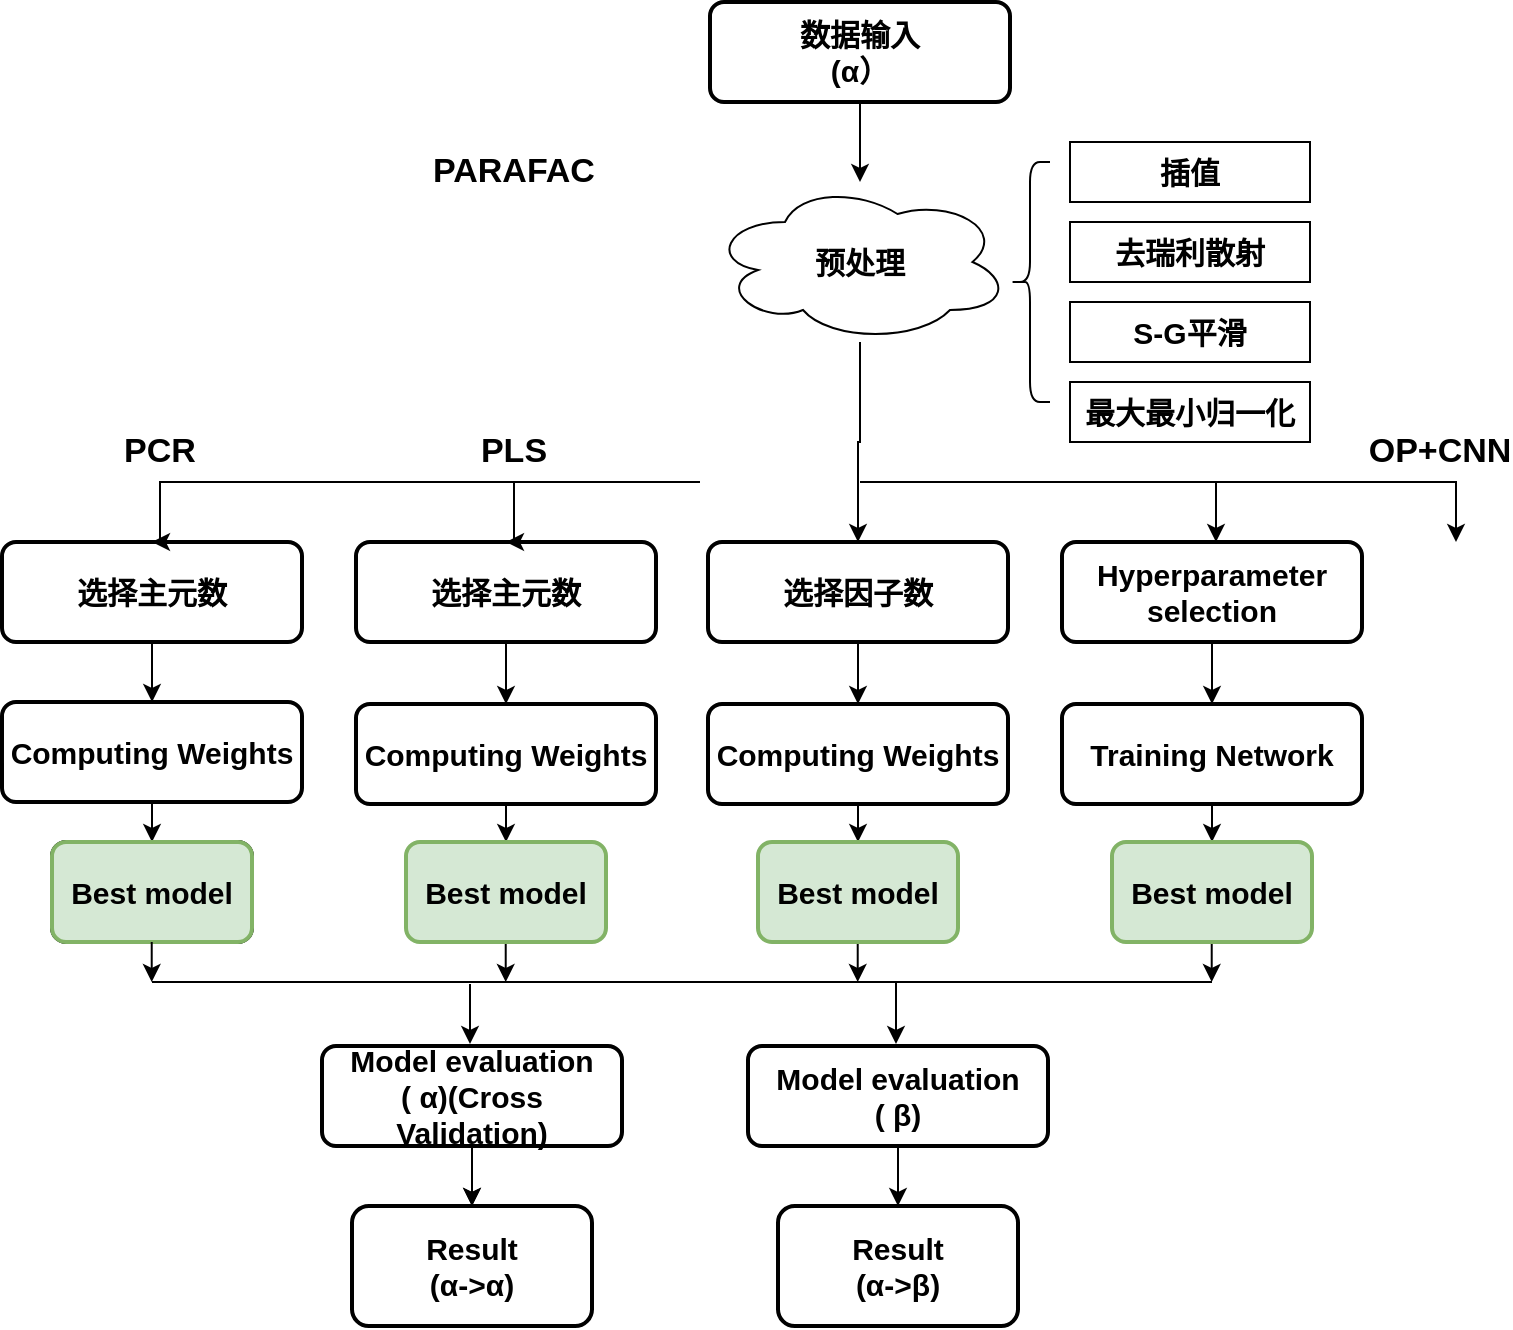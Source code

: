 <mxfile version="22.1.18" type="github">
  <diagram name="第 1 页" id="fnBkCTot6Ez0o81d7CIG">
    <mxGraphModel dx="2127" dy="700" grid="1" gridSize="10" guides="1" tooltips="1" connect="1" arrows="1" fold="1" page="1" pageScale="1" pageWidth="827" pageHeight="1169" math="0" shadow="0">
      <root>
        <mxCell id="0" />
        <mxCell id="1" parent="0" />
        <mxCell id="kYNa-zEm1gCkG2qr6x2S-17" value="" style="edgeStyle=orthogonalEdgeStyle;rounded=0;orthogonalLoop=1;jettySize=auto;html=1;fontSize=15;fontStyle=1" parent="1" source="kYNa-zEm1gCkG2qr6x2S-15" target="kYNa-zEm1gCkG2qr6x2S-16" edge="1">
          <mxGeometry relative="1" as="geometry" />
        </mxCell>
        <mxCell id="kYNa-zEm1gCkG2qr6x2S-15" value="数据输入&lt;br style=&quot;font-size: 15px;&quot;&gt;(α）" style="rounded=1;whiteSpace=wrap;html=1;absoluteArcSize=1;arcSize=14;strokeWidth=2;fontSize=15;fontStyle=1" parent="1" vertex="1">
          <mxGeometry x="330" y="80" width="150" height="50" as="geometry" />
        </mxCell>
        <mxCell id="RQuAEKyiK-EMNLNWBClG-1" value="" style="edgeStyle=orthogonalEdgeStyle;rounded=0;orthogonalLoop=1;jettySize=auto;html=1;" edge="1" parent="1" source="kYNa-zEm1gCkG2qr6x2S-16" target="kYNa-zEm1gCkG2qr6x2S-28">
          <mxGeometry relative="1" as="geometry" />
        </mxCell>
        <mxCell id="kYNa-zEm1gCkG2qr6x2S-16" value="预处理" style="ellipse;shape=cloud;whiteSpace=wrap;html=1;fontSize=15;fontStyle=1" parent="1" vertex="1">
          <mxGeometry x="330" y="170" width="150" height="80" as="geometry" />
        </mxCell>
        <mxCell id="kYNa-zEm1gCkG2qr6x2S-18" value="" style="shape=curlyBracket;whiteSpace=wrap;html=1;rounded=1;labelPosition=left;verticalLabelPosition=middle;align=right;verticalAlign=middle;fontSize=15;fontStyle=1" parent="1" vertex="1">
          <mxGeometry x="480" y="160" width="20" height="120" as="geometry" />
        </mxCell>
        <mxCell id="kYNa-zEm1gCkG2qr6x2S-19" value="插值" style="rounded=0;whiteSpace=wrap;html=1;fontSize=15;fontStyle=1" parent="1" vertex="1">
          <mxGeometry x="510" y="150" width="120" height="30" as="geometry" />
        </mxCell>
        <mxCell id="kYNa-zEm1gCkG2qr6x2S-20" value="去瑞利散射" style="rounded=0;whiteSpace=wrap;html=1;fontSize=15;fontStyle=1" parent="1" vertex="1">
          <mxGeometry x="510" y="190" width="120" height="30" as="geometry" />
        </mxCell>
        <mxCell id="kYNa-zEm1gCkG2qr6x2S-21" value="最大最小归一化" style="rounded=0;whiteSpace=wrap;html=1;fontSize=15;fontStyle=1" parent="1" vertex="1">
          <mxGeometry x="510" y="270" width="120" height="30" as="geometry" />
        </mxCell>
        <mxCell id="kYNa-zEm1gCkG2qr6x2S-22" value="S-G平滑" style="rounded=0;whiteSpace=wrap;html=1;fontSize=15;fontStyle=1" parent="1" vertex="1">
          <mxGeometry x="510" y="230" width="120" height="30" as="geometry" />
        </mxCell>
        <mxCell id="kYNa-zEm1gCkG2qr6x2S-31" value="" style="edgeStyle=orthogonalEdgeStyle;rounded=0;orthogonalLoop=1;jettySize=auto;html=1;fontSize=15;fontStyle=1" parent="1" source="kYNa-zEm1gCkG2qr6x2S-26" edge="1">
          <mxGeometry relative="1" as="geometry">
            <mxPoint x="51.034" y="430" as="targetPoint" />
          </mxGeometry>
        </mxCell>
        <mxCell id="kYNa-zEm1gCkG2qr6x2S-26" value="选择主元数" style="rounded=1;whiteSpace=wrap;html=1;absoluteArcSize=1;arcSize=14;strokeWidth=2;fontSize=15;fontStyle=1" parent="1" vertex="1">
          <mxGeometry x="-24" y="350" width="150" height="50" as="geometry" />
        </mxCell>
        <mxCell id="kYNa-zEm1gCkG2qr6x2S-39" value="" style="edgeStyle=orthogonalEdgeStyle;rounded=0;orthogonalLoop=1;jettySize=auto;html=1;fontSize=15;fontStyle=1" parent="1" source="kYNa-zEm1gCkG2qr6x2S-27" target="kYNa-zEm1gCkG2qr6x2S-37" edge="1">
          <mxGeometry relative="1" as="geometry" />
        </mxCell>
        <mxCell id="kYNa-zEm1gCkG2qr6x2S-27" value="选择主元数" style="rounded=1;whiteSpace=wrap;html=1;absoluteArcSize=1;arcSize=14;strokeWidth=2;fontSize=15;fontStyle=1" parent="1" vertex="1">
          <mxGeometry x="153" y="350" width="150" height="50" as="geometry" />
        </mxCell>
        <mxCell id="kYNa-zEm1gCkG2qr6x2S-41" value="" style="edgeStyle=orthogonalEdgeStyle;rounded=0;orthogonalLoop=1;jettySize=auto;html=1;fontSize=15;fontStyle=1" parent="1" source="kYNa-zEm1gCkG2qr6x2S-28" target="kYNa-zEm1gCkG2qr6x2S-40" edge="1">
          <mxGeometry relative="1" as="geometry" />
        </mxCell>
        <mxCell id="kYNa-zEm1gCkG2qr6x2S-28" value="选择因子数" style="rounded=1;whiteSpace=wrap;html=1;absoluteArcSize=1;arcSize=14;strokeWidth=2;fontSize=15;fontStyle=1" parent="1" vertex="1">
          <mxGeometry x="329" y="350" width="150" height="50" as="geometry" />
        </mxCell>
        <mxCell id="kYNa-zEm1gCkG2qr6x2S-45" value="" style="edgeStyle=orthogonalEdgeStyle;rounded=0;orthogonalLoop=1;jettySize=auto;html=1;fontSize=15;fontStyle=1" parent="1" source="kYNa-zEm1gCkG2qr6x2S-29" target="kYNa-zEm1gCkG2qr6x2S-44" edge="1">
          <mxGeometry relative="1" as="geometry" />
        </mxCell>
        <mxCell id="kYNa-zEm1gCkG2qr6x2S-29" value="Hyperparameter&lt;br style=&quot;font-size: 15px;&quot;&gt;selection" style="rounded=1;whiteSpace=wrap;html=1;absoluteArcSize=1;arcSize=14;strokeWidth=2;fontSize=15;fontStyle=1" parent="1" vertex="1">
          <mxGeometry x="506" y="350" width="150" height="50" as="geometry" />
        </mxCell>
        <mxCell id="kYNa-zEm1gCkG2qr6x2S-59" value="" style="edgeStyle=orthogonalEdgeStyle;rounded=0;orthogonalLoop=1;jettySize=auto;html=1;fontSize=15;fontStyle=1" parent="1" source="kYNa-zEm1gCkG2qr6x2S-36" target="kYNa-zEm1gCkG2qr6x2S-47" edge="1">
          <mxGeometry relative="1" as="geometry" />
        </mxCell>
        <mxCell id="kYNa-zEm1gCkG2qr6x2S-36" value="Computing Weights" style="rounded=1;whiteSpace=wrap;html=1;absoluteArcSize=1;arcSize=14;strokeWidth=2;fontSize=15;fontStyle=1" parent="1" vertex="1">
          <mxGeometry x="-24" y="430" width="150" height="50" as="geometry" />
        </mxCell>
        <mxCell id="kYNa-zEm1gCkG2qr6x2S-58" value="" style="edgeStyle=orthogonalEdgeStyle;rounded=0;orthogonalLoop=1;jettySize=auto;html=1;fontSize=15;fontStyle=1" parent="1" source="kYNa-zEm1gCkG2qr6x2S-37" target="kYNa-zEm1gCkG2qr6x2S-48" edge="1">
          <mxGeometry relative="1" as="geometry" />
        </mxCell>
        <mxCell id="kYNa-zEm1gCkG2qr6x2S-37" value="Computing Weights" style="rounded=1;whiteSpace=wrap;html=1;absoluteArcSize=1;arcSize=14;strokeWidth=2;fontSize=15;fontStyle=1" parent="1" vertex="1">
          <mxGeometry x="153" y="431" width="150" height="50" as="geometry" />
        </mxCell>
        <mxCell id="kYNa-zEm1gCkG2qr6x2S-57" value="" style="edgeStyle=orthogonalEdgeStyle;rounded=0;orthogonalLoop=1;jettySize=auto;html=1;fontSize=15;fontStyle=1" parent="1" source="kYNa-zEm1gCkG2qr6x2S-40" target="kYNa-zEm1gCkG2qr6x2S-49" edge="1">
          <mxGeometry relative="1" as="geometry" />
        </mxCell>
        <mxCell id="kYNa-zEm1gCkG2qr6x2S-40" value="Computing Weights" style="rounded=1;whiteSpace=wrap;html=1;absoluteArcSize=1;arcSize=14;strokeWidth=2;fontSize=15;fontStyle=1" parent="1" vertex="1">
          <mxGeometry x="329" y="431" width="150" height="50" as="geometry" />
        </mxCell>
        <mxCell id="kYNa-zEm1gCkG2qr6x2S-55" value="" style="edgeStyle=orthogonalEdgeStyle;rounded=0;orthogonalLoop=1;jettySize=auto;html=1;fontSize=15;fontStyle=1" parent="1" source="kYNa-zEm1gCkG2qr6x2S-44" target="kYNa-zEm1gCkG2qr6x2S-54" edge="1">
          <mxGeometry relative="1" as="geometry" />
        </mxCell>
        <mxCell id="kYNa-zEm1gCkG2qr6x2S-44" value="Training Network" style="rounded=1;whiteSpace=wrap;html=1;absoluteArcSize=1;arcSize=14;strokeWidth=2;fontSize=15;fontStyle=1" parent="1" vertex="1">
          <mxGeometry x="506" y="431" width="150" height="50" as="geometry" />
        </mxCell>
        <mxCell id="kYNa-zEm1gCkG2qr6x2S-47" value="Best model" style="rounded=1;whiteSpace=wrap;html=1;absoluteArcSize=1;arcSize=14;strokeWidth=2;fontSize=15;fontStyle=1" parent="1" vertex="1">
          <mxGeometry x="1" y="500" width="100" height="50" as="geometry" />
        </mxCell>
        <mxCell id="kYNa-zEm1gCkG2qr6x2S-48" value="Best model" style="rounded=1;whiteSpace=wrap;html=1;absoluteArcSize=1;arcSize=14;strokeWidth=2;fillColor=#d5e8d4;strokeColor=#82b366;fontSize=15;fontStyle=1" parent="1" vertex="1">
          <mxGeometry x="178" y="500" width="100" height="50" as="geometry" />
        </mxCell>
        <mxCell id="kYNa-zEm1gCkG2qr6x2S-49" value="Best model" style="rounded=1;whiteSpace=wrap;html=1;absoluteArcSize=1;arcSize=14;strokeWidth=2;fillColor=#d5e8d4;strokeColor=#82b366;fontSize=15;fontStyle=1" parent="1" vertex="1">
          <mxGeometry x="354" y="500" width="100" height="50" as="geometry" />
        </mxCell>
        <mxCell id="kYNa-zEm1gCkG2qr6x2S-51" value="" style="edgeStyle=orthogonalEdgeStyle;rounded=0;orthogonalLoop=1;jettySize=auto;html=1;fontSize=15;fontStyle=1" parent="1" edge="1">
          <mxGeometry relative="1" as="geometry">
            <mxPoint x="405" y="320" as="sourcePoint" />
            <mxPoint x="583" y="350" as="targetPoint" />
            <Array as="points">
              <mxPoint x="495" y="320" />
              <mxPoint x="583" y="320" />
            </Array>
          </mxGeometry>
        </mxCell>
        <mxCell id="kYNa-zEm1gCkG2qr6x2S-52" value="" style="edgeStyle=orthogonalEdgeStyle;rounded=0;orthogonalLoop=1;jettySize=auto;html=1;entryX=0.5;entryY=0;entryDx=0;entryDy=0;fontSize=15;fontStyle=1" parent="1" target="kYNa-zEm1gCkG2qr6x2S-26" edge="1">
          <mxGeometry relative="1" as="geometry">
            <mxPoint x="325" y="320" as="sourcePoint" />
            <mxPoint x="593" y="360" as="targetPoint" />
            <Array as="points">
              <mxPoint x="55" y="320" />
            </Array>
          </mxGeometry>
        </mxCell>
        <mxCell id="kYNa-zEm1gCkG2qr6x2S-53" value="" style="edgeStyle=orthogonalEdgeStyle;rounded=0;orthogonalLoop=1;jettySize=auto;html=1;entryX=0.5;entryY=0;entryDx=0;entryDy=0;fontSize=15;fontStyle=1" parent="1" target="kYNa-zEm1gCkG2qr6x2S-27" edge="1">
          <mxGeometry relative="1" as="geometry">
            <mxPoint x="325" y="320" as="sourcePoint" />
            <mxPoint x="418" y="360" as="targetPoint" />
            <Array as="points">
              <mxPoint x="232" y="320" />
            </Array>
          </mxGeometry>
        </mxCell>
        <mxCell id="kYNa-zEm1gCkG2qr6x2S-54" value="Best model" style="rounded=1;whiteSpace=wrap;html=1;absoluteArcSize=1;arcSize=14;strokeWidth=2;fillColor=#d5e8d4;strokeColor=#82b366;fontSize=15;fontStyle=1" parent="1" vertex="1">
          <mxGeometry x="531" y="500" width="100" height="50" as="geometry" />
        </mxCell>
        <mxCell id="kYNa-zEm1gCkG2qr6x2S-60" value="Best model" style="rounded=1;whiteSpace=wrap;html=1;absoluteArcSize=1;arcSize=14;strokeWidth=2;fillColor=#d5e8d4;strokeColor=#82b366;fontSize=15;fontStyle=1" parent="1" vertex="1">
          <mxGeometry x="1" y="500" width="100" height="50" as="geometry" />
        </mxCell>
        <mxCell id="kYNa-zEm1gCkG2qr6x2S-66" value="" style="edgeStyle=orthogonalEdgeStyle;rounded=0;orthogonalLoop=1;jettySize=auto;html=1;fontSize=15;fontStyle=1" parent="1" source="kYNa-zEm1gCkG2qr6x2S-61" target="kYNa-zEm1gCkG2qr6x2S-65" edge="1">
          <mxGeometry relative="1" as="geometry" />
        </mxCell>
        <mxCell id="kYNa-zEm1gCkG2qr6x2S-61" value="Model evaluation&lt;br style=&quot;font-size: 15px;&quot;&gt;(&amp;nbsp;β)" style="rounded=1;whiteSpace=wrap;html=1;absoluteArcSize=1;arcSize=14;strokeWidth=2;fontSize=15;fontStyle=1" parent="1" vertex="1">
          <mxGeometry x="349" y="602" width="150" height="50" as="geometry" />
        </mxCell>
        <mxCell id="kYNa-zEm1gCkG2qr6x2S-64" value="" style="edgeStyle=orthogonalEdgeStyle;rounded=0;orthogonalLoop=1;jettySize=auto;html=1;fontSize=15;fontStyle=1" parent="1" source="kYNa-zEm1gCkG2qr6x2S-62" target="kYNa-zEm1gCkG2qr6x2S-63" edge="1">
          <mxGeometry relative="1" as="geometry" />
        </mxCell>
        <mxCell id="kYNa-zEm1gCkG2qr6x2S-73" value="" style="edgeStyle=orthogonalEdgeStyle;rounded=0;orthogonalLoop=1;jettySize=auto;html=1;" parent="1" source="kYNa-zEm1gCkG2qr6x2S-62" target="kYNa-zEm1gCkG2qr6x2S-63" edge="1">
          <mxGeometry relative="1" as="geometry" />
        </mxCell>
        <mxCell id="kYNa-zEm1gCkG2qr6x2S-62" value="Model evaluation&lt;br style=&quot;font-size: 15px;&quot;&gt;( α)(Cross Validation)" style="rounded=1;whiteSpace=wrap;html=1;absoluteArcSize=1;arcSize=14;strokeWidth=2;fontSize=15;fontStyle=1" parent="1" vertex="1">
          <mxGeometry x="136" y="602" width="150" height="50" as="geometry" />
        </mxCell>
        <mxCell id="kYNa-zEm1gCkG2qr6x2S-63" value="Result&lt;br style=&quot;font-size: 15px;&quot;&gt;(α-&amp;gt;α)" style="whiteSpace=wrap;html=1;rounded=1;arcSize=14;strokeWidth=2;fontSize=15;fontStyle=1" parent="1" vertex="1">
          <mxGeometry x="151" y="682" width="120" height="60" as="geometry" />
        </mxCell>
        <mxCell id="kYNa-zEm1gCkG2qr6x2S-65" value="Result&lt;br style=&quot;font-size: 15px;&quot;&gt;(α-&amp;gt;β)" style="whiteSpace=wrap;html=1;rounded=1;arcSize=14;strokeWidth=2;fontSize=15;fontStyle=1" parent="1" vertex="1">
          <mxGeometry x="364" y="682" width="120" height="60" as="geometry" />
        </mxCell>
        <mxCell id="kYNa-zEm1gCkG2qr6x2S-67" value="" style="endArrow=none;html=1;rounded=0;" parent="1" edge="1">
          <mxGeometry width="50" height="50" relative="1" as="geometry">
            <mxPoint x="51" y="570" as="sourcePoint" />
            <mxPoint x="581" y="570" as="targetPoint" />
          </mxGeometry>
        </mxCell>
        <mxCell id="kYNa-zEm1gCkG2qr6x2S-69" value="" style="edgeStyle=orthogonalEdgeStyle;rounded=0;orthogonalLoop=1;jettySize=auto;html=1;fontSize=15;fontStyle=1" parent="1" edge="1">
          <mxGeometry relative="1" as="geometry">
            <mxPoint x="50.86" y="550" as="sourcePoint" />
            <mxPoint x="50.86" y="570" as="targetPoint" />
          </mxGeometry>
        </mxCell>
        <mxCell id="kYNa-zEm1gCkG2qr6x2S-70" value="" style="edgeStyle=orthogonalEdgeStyle;rounded=0;orthogonalLoop=1;jettySize=auto;html=1;fontSize=15;fontStyle=1" parent="1" edge="1">
          <mxGeometry relative="1" as="geometry">
            <mxPoint x="227.86" y="551" as="sourcePoint" />
            <mxPoint x="227.86" y="570" as="targetPoint" />
          </mxGeometry>
        </mxCell>
        <mxCell id="kYNa-zEm1gCkG2qr6x2S-71" value="" style="edgeStyle=orthogonalEdgeStyle;rounded=0;orthogonalLoop=1;jettySize=auto;html=1;fontSize=15;fontStyle=1" parent="1" edge="1">
          <mxGeometry relative="1" as="geometry">
            <mxPoint x="403.86" y="551" as="sourcePoint" />
            <mxPoint x="403.86" y="570" as="targetPoint" />
          </mxGeometry>
        </mxCell>
        <mxCell id="kYNa-zEm1gCkG2qr6x2S-72" value="" style="edgeStyle=orthogonalEdgeStyle;rounded=0;orthogonalLoop=1;jettySize=auto;html=1;fontSize=15;fontStyle=1" parent="1" edge="1">
          <mxGeometry relative="1" as="geometry">
            <mxPoint x="580.86" y="551" as="sourcePoint" />
            <mxPoint x="580.86" y="570" as="targetPoint" />
          </mxGeometry>
        </mxCell>
        <mxCell id="kYNa-zEm1gCkG2qr6x2S-74" value="" style="edgeStyle=orthogonalEdgeStyle;rounded=0;orthogonalLoop=1;jettySize=auto;html=1;fontSize=15;fontStyle=1" parent="1" edge="1">
          <mxGeometry relative="1" as="geometry">
            <mxPoint x="419" y="570" as="sourcePoint" />
            <mxPoint x="423" y="601" as="targetPoint" />
          </mxGeometry>
        </mxCell>
        <mxCell id="kYNa-zEm1gCkG2qr6x2S-75" value="" style="edgeStyle=orthogonalEdgeStyle;rounded=0;orthogonalLoop=1;jettySize=auto;html=1;" parent="1" edge="1">
          <mxGeometry relative="1" as="geometry">
            <mxPoint x="210" y="571" as="sourcePoint" />
            <mxPoint x="210" y="601" as="targetPoint" />
          </mxGeometry>
        </mxCell>
        <mxCell id="kYNa-zEm1gCkG2qr6x2S-76" value="&lt;b&gt;&lt;font style=&quot;font-size: 17px;&quot;&gt;PCR&lt;/font&gt;&lt;/b&gt;" style="text;html=1;strokeColor=none;fillColor=none;align=center;verticalAlign=middle;whiteSpace=wrap;rounded=0;" parent="1" vertex="1">
          <mxGeometry x="25" y="290" width="60" height="30" as="geometry" />
        </mxCell>
        <mxCell id="kYNa-zEm1gCkG2qr6x2S-77" value="&lt;span style=&quot;font-size: 17px;&quot;&gt;&lt;b&gt;PLS&lt;br&gt;&lt;/b&gt;&lt;/span&gt;" style="text;html=1;strokeColor=none;fillColor=none;align=center;verticalAlign=middle;whiteSpace=wrap;rounded=0;" parent="1" vertex="1">
          <mxGeometry x="202" y="290" width="60" height="30" as="geometry" />
        </mxCell>
        <mxCell id="kYNa-zEm1gCkG2qr6x2S-78" value="&lt;span style=&quot;font-size: 17px;&quot;&gt;&lt;b&gt;PARAFAC&lt;br&gt;&lt;/b&gt;&lt;/span&gt;" style="text;html=1;strokeColor=none;fillColor=none;align=center;verticalAlign=middle;whiteSpace=wrap;rounded=0;" parent="1" vertex="1">
          <mxGeometry x="202" y="150" width="60" height="30" as="geometry" />
        </mxCell>
        <mxCell id="kYNa-zEm1gCkG2qr6x2S-79" value="&lt;span style=&quot;font-size: 17px;&quot;&gt;&lt;b&gt;OP+CNN&lt;br&gt;&lt;/b&gt;&lt;/span&gt;" style="text;html=1;strokeColor=none;fillColor=none;align=center;verticalAlign=middle;whiteSpace=wrap;rounded=0;" parent="1" vertex="1">
          <mxGeometry x="665" y="290" width="60" height="30" as="geometry" />
        </mxCell>
        <mxCell id="DT5Re2PkKRTF_ifMx4JU-1" value="" style="edgeStyle=orthogonalEdgeStyle;rounded=0;orthogonalLoop=1;jettySize=auto;html=1;fontSize=15;fontStyle=1" parent="1" edge="1">
          <mxGeometry relative="1" as="geometry">
            <mxPoint x="525" y="320" as="sourcePoint" />
            <mxPoint x="703" y="350" as="targetPoint" />
            <Array as="points">
              <mxPoint x="615" y="320" />
              <mxPoint x="703" y="320" />
            </Array>
          </mxGeometry>
        </mxCell>
      </root>
    </mxGraphModel>
  </diagram>
</mxfile>
